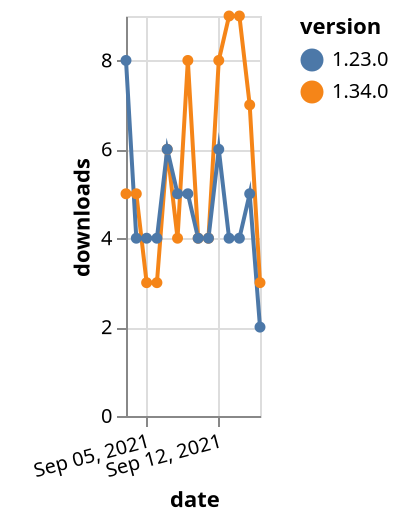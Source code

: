 {"$schema": "https://vega.github.io/schema/vega-lite/v5.json", "description": "A simple bar chart with embedded data.", "data": {"values": [{"date": "2021-09-03", "total": 4960, "delta": 5, "version": "1.34.0"}, {"date": "2021-09-04", "total": 4965, "delta": 5, "version": "1.34.0"}, {"date": "2021-09-05", "total": 4968, "delta": 3, "version": "1.34.0"}, {"date": "2021-09-06", "total": 4971, "delta": 3, "version": "1.34.0"}, {"date": "2021-09-07", "total": 4977, "delta": 6, "version": "1.34.0"}, {"date": "2021-09-08", "total": 4981, "delta": 4, "version": "1.34.0"}, {"date": "2021-09-09", "total": 4989, "delta": 8, "version": "1.34.0"}, {"date": "2021-09-10", "total": 4993, "delta": 4, "version": "1.34.0"}, {"date": "2021-09-11", "total": 4997, "delta": 4, "version": "1.34.0"}, {"date": "2021-09-12", "total": 5005, "delta": 8, "version": "1.34.0"}, {"date": "2021-09-13", "total": 5014, "delta": 9, "version": "1.34.0"}, {"date": "2021-09-14", "total": 5023, "delta": 9, "version": "1.34.0"}, {"date": "2021-09-15", "total": 5030, "delta": 7, "version": "1.34.0"}, {"date": "2021-09-16", "total": 5033, "delta": 3, "version": "1.34.0"}, {"date": "2021-09-03", "total": 5718, "delta": 8, "version": "1.23.0"}, {"date": "2021-09-04", "total": 5722, "delta": 4, "version": "1.23.0"}, {"date": "2021-09-05", "total": 5726, "delta": 4, "version": "1.23.0"}, {"date": "2021-09-06", "total": 5730, "delta": 4, "version": "1.23.0"}, {"date": "2021-09-07", "total": 5736, "delta": 6, "version": "1.23.0"}, {"date": "2021-09-08", "total": 5741, "delta": 5, "version": "1.23.0"}, {"date": "2021-09-09", "total": 5746, "delta": 5, "version": "1.23.0"}, {"date": "2021-09-10", "total": 5750, "delta": 4, "version": "1.23.0"}, {"date": "2021-09-11", "total": 5754, "delta": 4, "version": "1.23.0"}, {"date": "2021-09-12", "total": 5760, "delta": 6, "version": "1.23.0"}, {"date": "2021-09-13", "total": 5764, "delta": 4, "version": "1.23.0"}, {"date": "2021-09-14", "total": 5768, "delta": 4, "version": "1.23.0"}, {"date": "2021-09-15", "total": 5773, "delta": 5, "version": "1.23.0"}, {"date": "2021-09-16", "total": 5775, "delta": 2, "version": "1.23.0"}]}, "width": "container", "mark": {"type": "line", "point": {"filled": true}}, "encoding": {"x": {"field": "date", "type": "temporal", "timeUnit": "yearmonthdate", "title": "date", "axis": {"labelAngle": -15}}, "y": {"field": "delta", "type": "quantitative", "title": "downloads"}, "color": {"field": "version", "type": "nominal"}, "tooltip": {"field": "delta"}}}